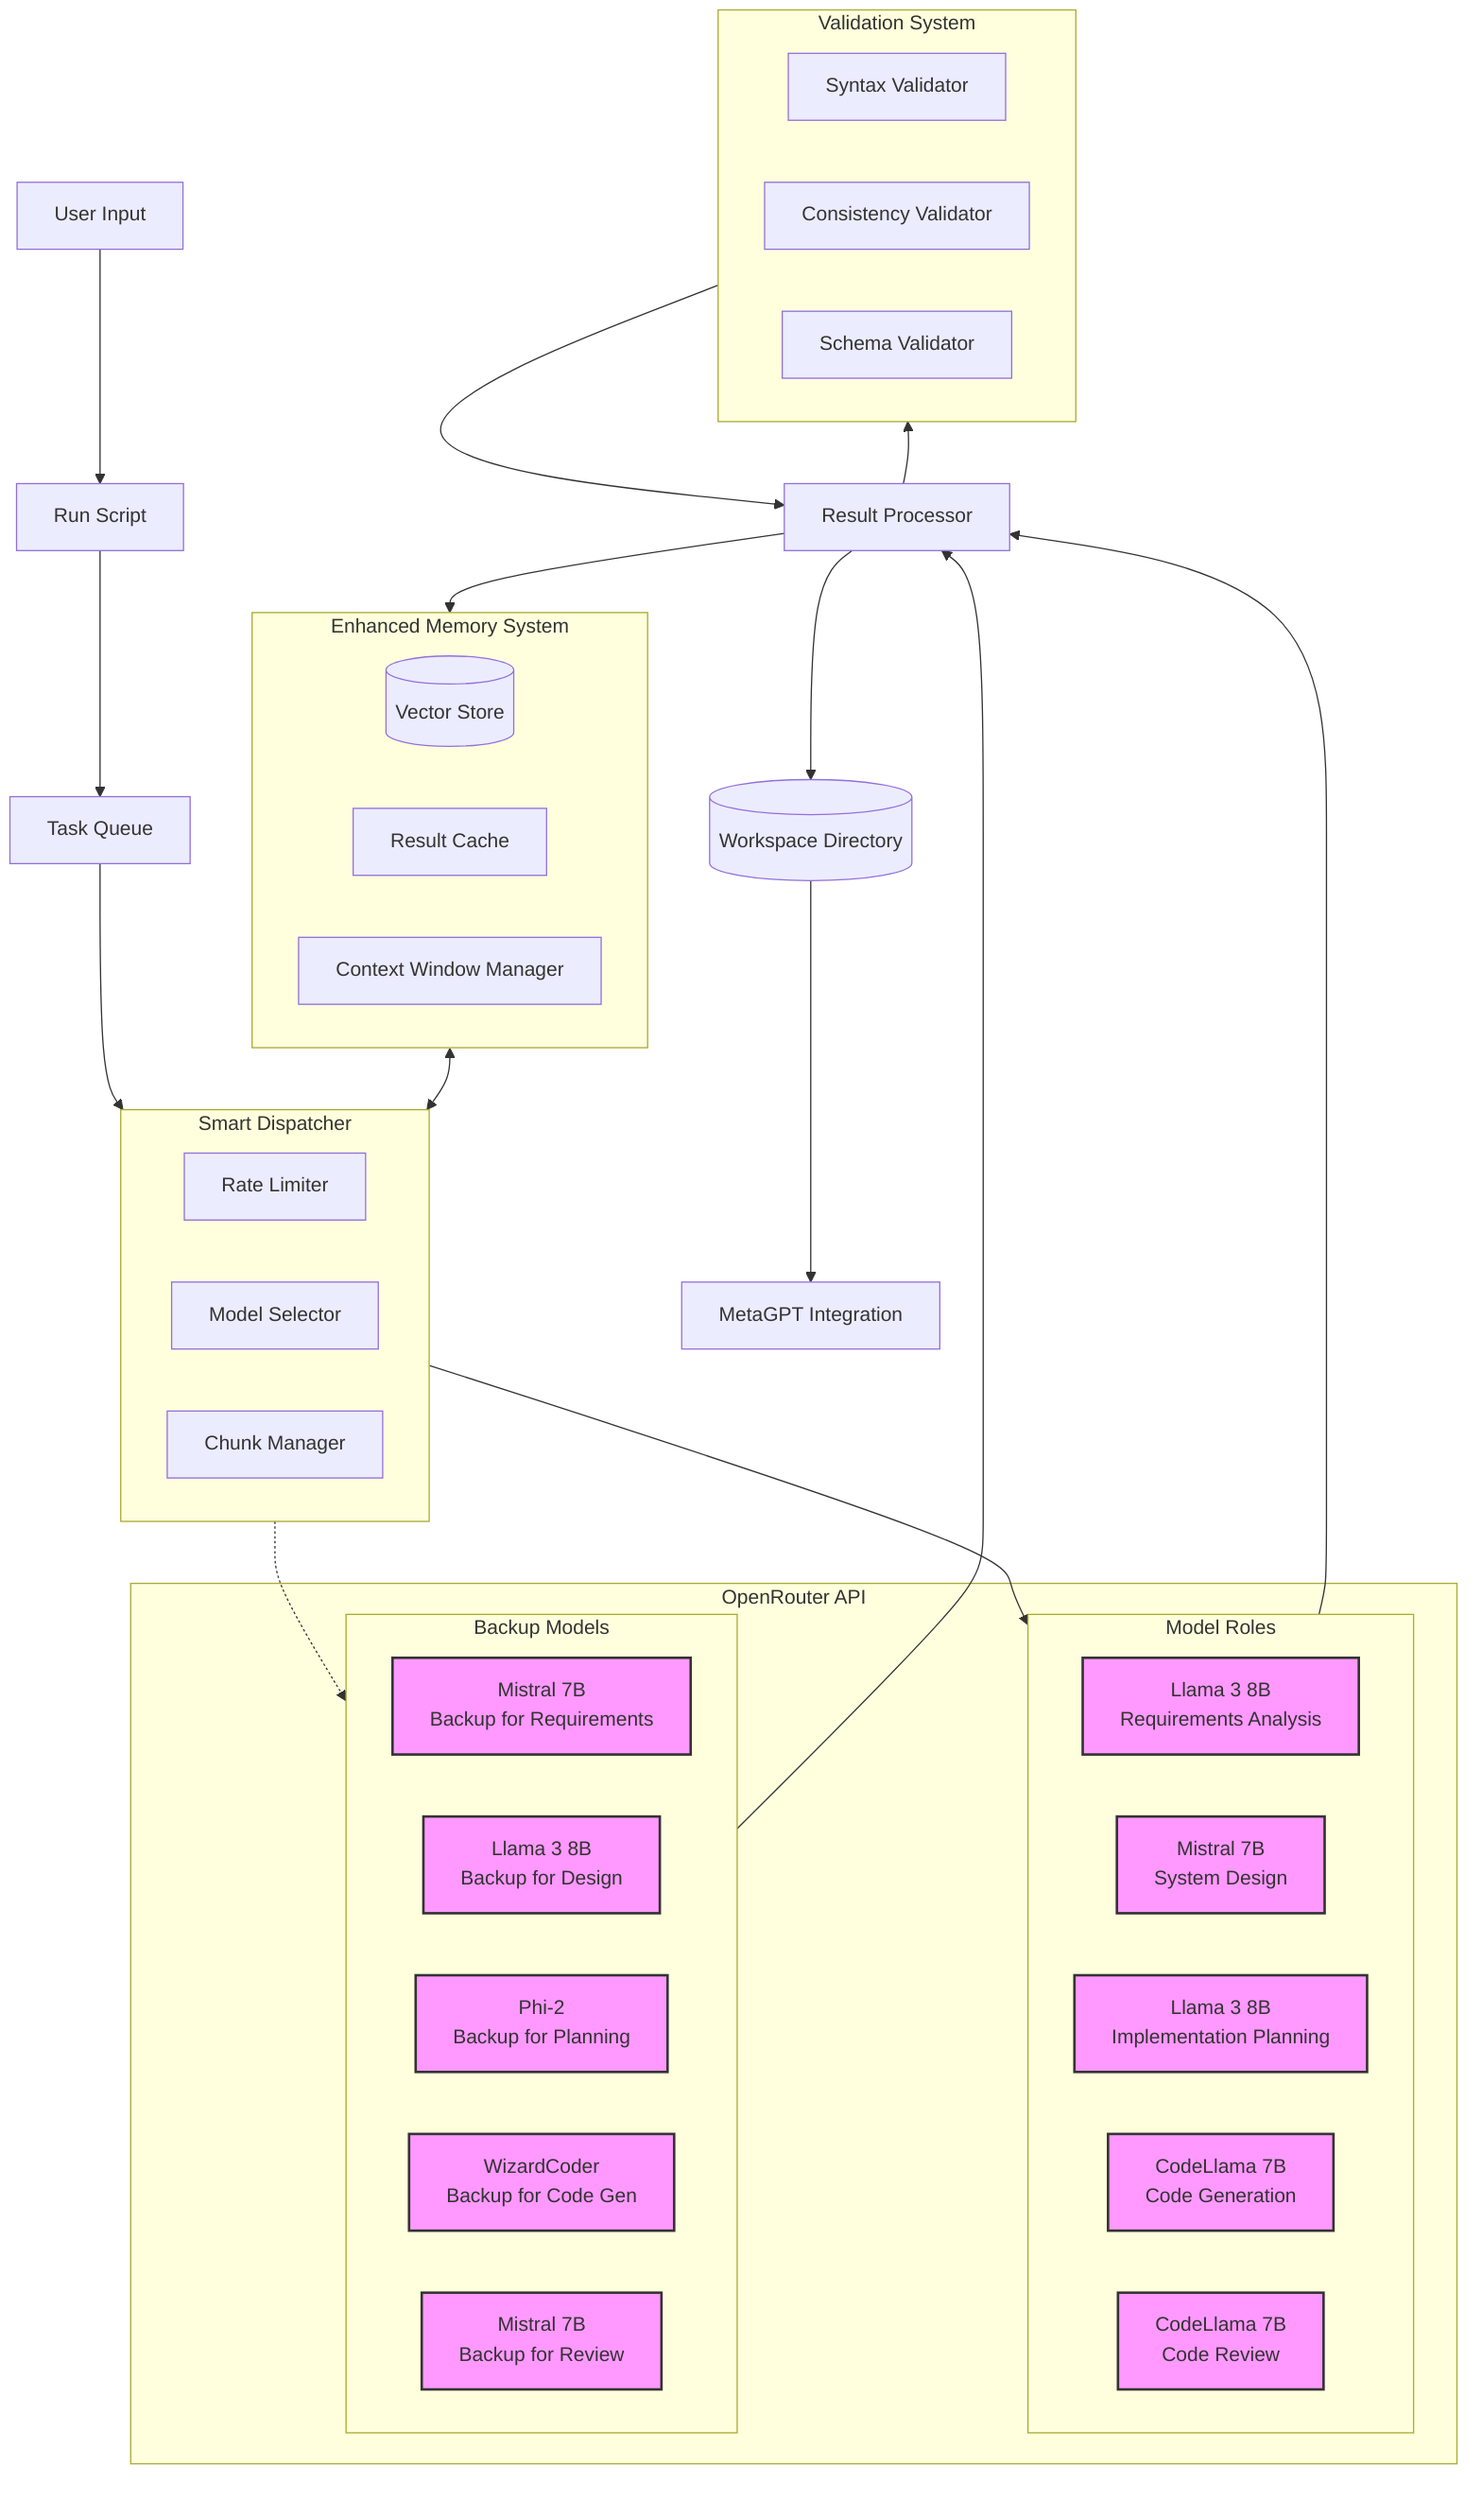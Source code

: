 flowchart TB
    User[User Input] --> Runner[Run Script]
    
    Runner --> TaskQueue[Task Queue]
    
    subgraph Dispatcher[Smart Dispatcher]
        RateLimiter[Rate Limiter]
        ModelSelector[Model Selector]
        ChunkManager[Chunk Manager]
    end
    
    TaskQueue --> Dispatcher
    
    subgraph OpenRouter[OpenRouter API]
        subgraph ModelRoles[Model Roles]
            LLM1[Llama 3 8B\nRequirements Analysis]
            LLM2[Mistral 7B\nSystem Design]
            LLM3[Llama 3 8B\nImplementation Planning]
            LLM4[CodeLlama 7B\nCode Generation]
            LLM5[CodeLlama 7B\nCode Review]
        end
        
        subgraph BackupModels[Backup Models]
            BLLM1[Mistral 7B\nBackup for Requirements]
            BLLM2[Llama 3 8B\nBackup for Design]
            BLLM3[Phi-2\nBackup for Planning]
            BLLM4[WizardCoder\nBackup for Code Gen]
            BLLM5[Mistral 7B\nBackup for Review]
        end
    end
    
    Dispatcher --> ModelRoles
    Dispatcher -.-> BackupModels
    
    subgraph ContextManager[Enhanced Memory System]
        VectorDB[(Vector Store)]
        ResultCache[Result Cache]
        WindowManager[Context Window Manager]
    end
    
    subgraph Validators[Validation System]
        SyntaxCheck[Syntax Validator]
        ConsistencyCheck[Consistency Validator]
        SchemaCheck[Schema Validator]
    end
    
    ContextManager <--> Dispatcher
    ModelRoles --> ResultProcessor[Result Processor]
    BackupModels --> ResultProcessor
    ResultProcessor --> Validators
    Validators --> ResultProcessor
    ResultProcessor --> ContextManager
    
    ResultProcessor --> Workspace[(Workspace Directory)]
    
    Workspace --> MetaGPT[MetaGPT Integration]
    
    class LLM1,LLM2,LLM3,LLM4,LLM5,BLLM1,BLLM2,BLLM3,BLLM4,BLLM5 freeModel;
    classDef freeModel fill:#f9f,stroke:#333,stroke-width:2px;